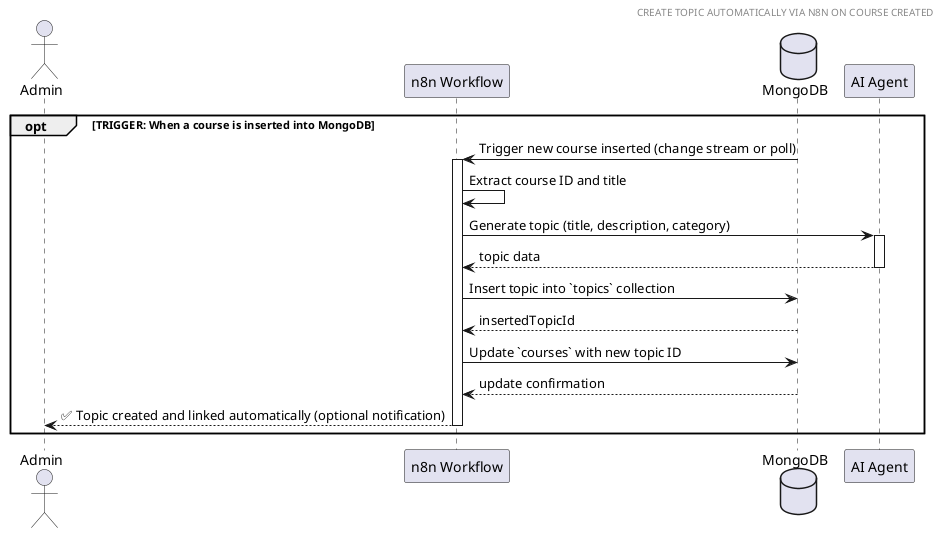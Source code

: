 @startuml Topic admin sequence

header CREATE TOPIC AUTOMATICALLY VIA N8N ON COURSE CREATED
actor Admin
participant "n8n Workflow" as n8n
database MongoDB
participant "AI Agent" as AI

opt TRIGGER: When a course is inserted into MongoDB
  MongoDB -> n8n: Trigger new course inserted (change stream or poll)
  activate n8n

  n8n -> n8n: Extract course ID and title
  n8n -> AI: Generate topic (title, description, category)
  activate AI
  AI --> n8n: topic data
  deactivate AI

  n8n -> MongoDB: Insert topic into `topics` collection
  MongoDB --> n8n: insertedTopicId

  n8n -> MongoDB: Update `courses` with new topic ID
  MongoDB --> n8n: update confirmation

  n8n --> Admin: ✅ Topic created and linked automatically (optional notification)
  deactivate n8n
end

@enduml


